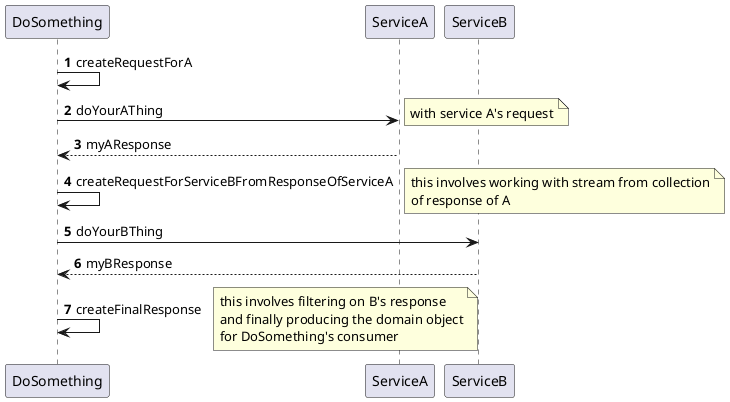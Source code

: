 @startuml

autonumber

DoSomething -> DoSomething: createRequestForA
DoSomething -> ServiceA: doYourAThing
note right
 with service A's request
end note

ServiceA --> DoSomething: myAResponse

DoSomething -> DoSomething: createRequestForServiceBFromResponseOfServiceA
note right
    this involves working with stream from collection
    of response of A
end note
DoSomething -> ServiceB: doYourBThing

ServiceB --> DoSomething: myBResponse
DoSomething -> DoSomething: createFinalResponse
note right
    this involves filtering on B's response
    and finally producing the domain object
    for DoSomething's consumer
end note

@enduml